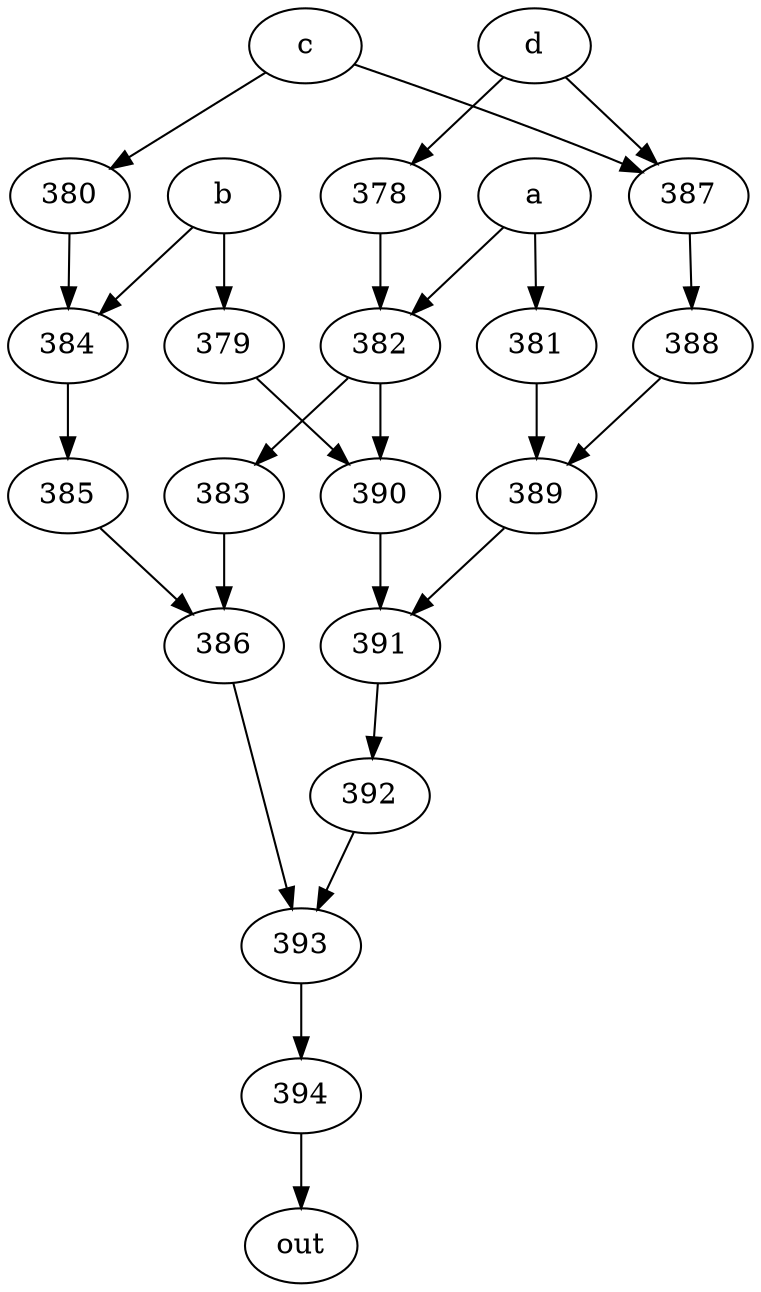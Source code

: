 strict digraph "" {
	394 -> out;
	a -> 381;
	a -> 382;
	381 -> 389;
	382 -> 383;
	382 -> 390;
	389 -> 391;
	383 -> 386;
	390 -> 391;
	b -> 379;
	b -> 384;
	379 -> 390;
	384 -> 385;
	385 -> 386;
	c -> 380;
	c -> 387;
	380 -> 384;
	387 -> 388;
	388 -> 389;
	d -> 387;
	d -> 378;
	378 -> 382;
	391 -> 392;
	386 -> 393;
	393 -> 394;
	392 -> 393;
}
